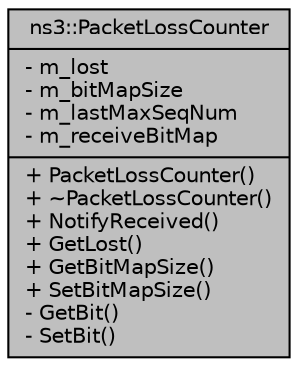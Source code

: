 digraph "ns3::PacketLossCounter"
{
  edge [fontname="Helvetica",fontsize="10",labelfontname="Helvetica",labelfontsize="10"];
  node [fontname="Helvetica",fontsize="10",shape=record];
  Node1 [label="{ns3::PacketLossCounter\n|- m_lost\l- m_bitMapSize\l- m_lastMaxSeqNum\l- m_receiveBitMap\l|+ PacketLossCounter()\l+ ~PacketLossCounter()\l+ NotifyReceived()\l+ GetLost()\l+ GetBitMapSize()\l+ SetBitMapSize()\l- GetBit()\l- SetBit()\l}",height=0.2,width=0.4,color="black", fillcolor="grey75", style="filled", fontcolor="black"];
}
